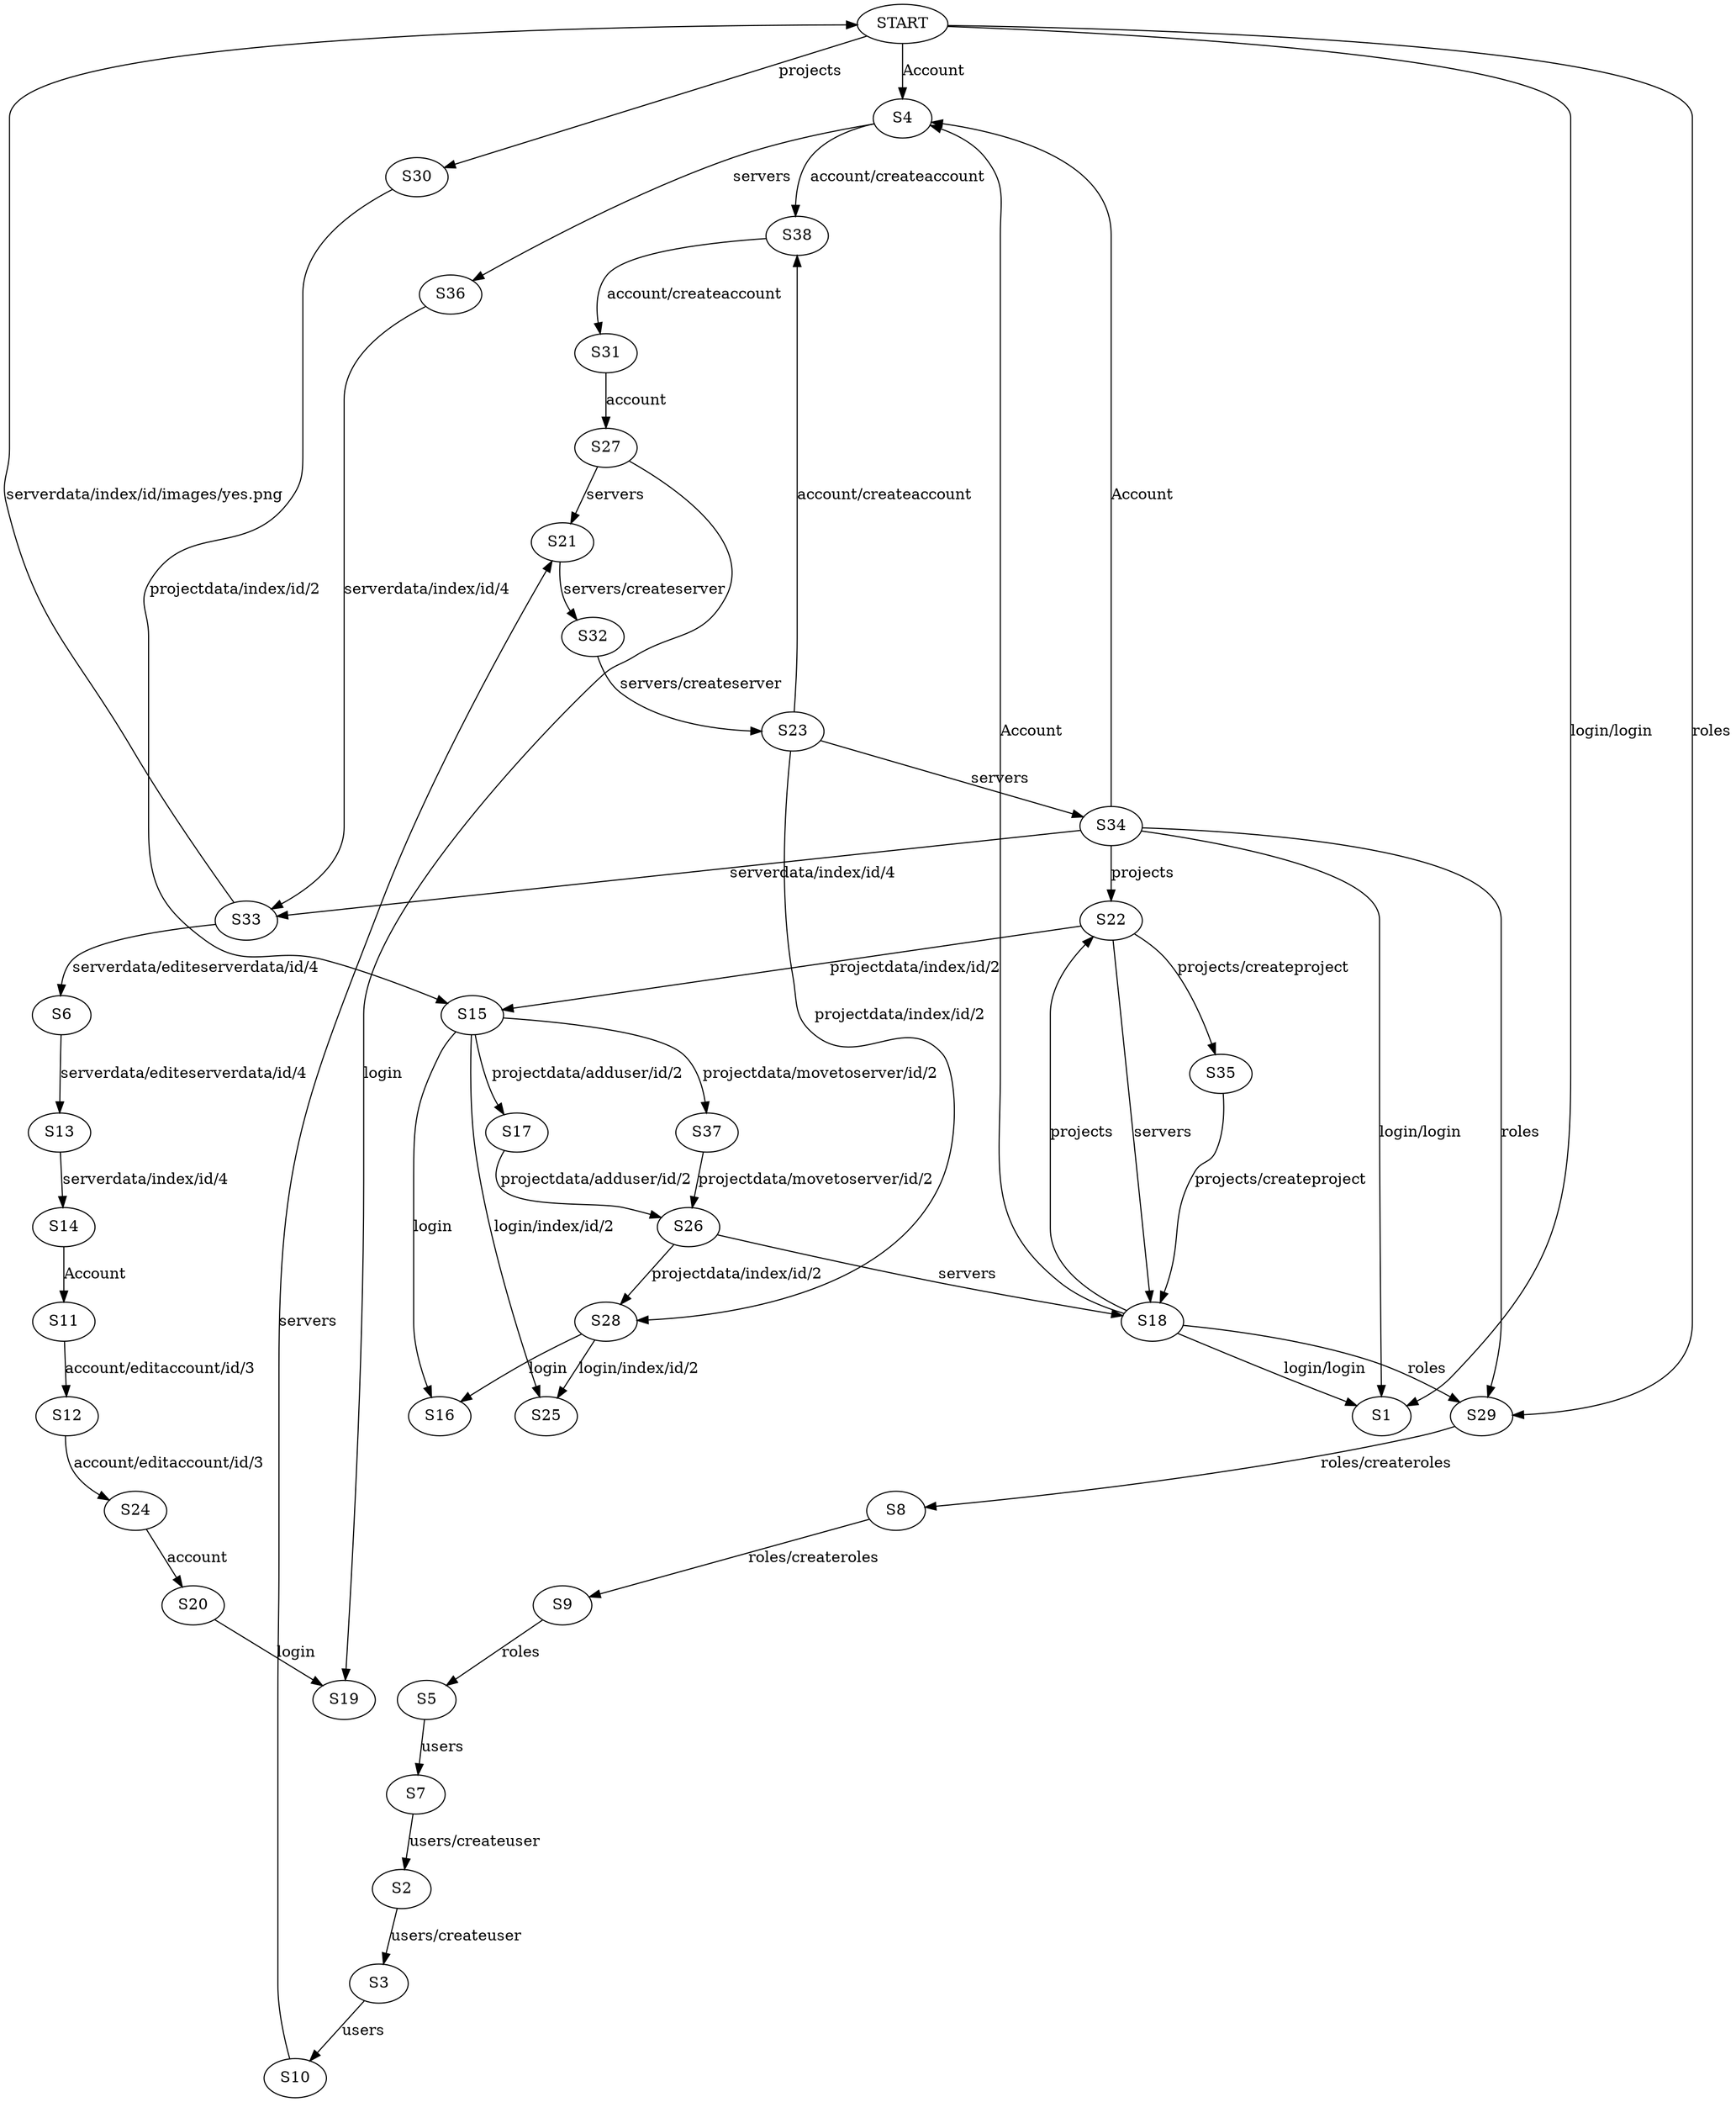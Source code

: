digraph fsm {
START -> S4 [label="Account"];
START -> S30 [label="projects"];
START -> S1 [label="login/login"];
START -> S29 [label="roles"];
S4 -> S36 [label="servers"];
S4 -> S38 [label="account/createaccount"];
S36 -> S33 [label="serverdata/index/id/4"];
S33 -> S6 [label="serverdata/editeserverdata/id/4"];
S33 -> START [label="serverdata/index/id/images/yes.png"];
S6 -> S13 [label="serverdata/editeserverdata/id/4"];
S13 -> S14 [label="serverdata/index/id/4"];
S14 -> S11 [label="Account"];
S11 -> S12 [label="account/editaccount/id/3"];
S12 -> S24 [label="account/editaccount/id/3"];
S24 -> S20 [label="account"];
S20 -> S19 [label="login"];
S38 -> S31 [label="account/createaccount"];
S31 -> S27 [label="account"];
S27 -> S19 [label="login"];
S27 -> S21 [label="servers"];
S21 -> S32 [label="servers/createserver"];
S32 -> S23 [label="servers/createserver"];
S23 -> S28 [label="projectdata/index/id/2"];
S23 -> S34 [label="servers"];
S23 -> S38 [label="account/createaccount"];
S28 -> S25 [label="login/index/id/2"];
S28 -> S16 [label="login"];
S34 -> S33 [label="serverdata/index/id/4"];
S34 -> S22 [label="projects"];
S34 -> S4 [label="Account"];
S34 -> S1 [label="login/login"];
S34 -> S29 [label="roles"];
S22 -> S35 [label="projects/createproject"];
S22 -> S15 [label="projectdata/index/id/2"];
S22 -> S18 [label="servers"];
S35 -> S18 [label="projects/createproject"];
S18 -> S22 [label="projects"];
S18 -> S4 [label="Account"];
S18 -> S1 [label="login/login"];
S18 -> S29 [label="roles"];
S29 -> S8 [label="roles/createroles"];
S8 -> S9 [label="roles/createroles"];
S9 -> S5 [label="roles"];
S5 -> S7 [label="users"];
S7 -> S2 [label="users/createuser"];
S2 -> S3 [label="users/createuser"];
S3 -> S10 [label="users"];
S10 -> S21 [label="servers"];
S15 -> S25 [label="login/index/id/2"];
S15 -> S16 [label="login"];
S15 -> S37 [label="projectdata/movetoserver/id/2"];
S15 -> S17 [label="projectdata/adduser/id/2"];
S37 -> S26 [label="projectdata/movetoserver/id/2"];
S26 -> S28 [label="projectdata/index/id/2"];
S26 -> S18 [label="servers"];
S17 -> S26 [label="projectdata/adduser/id/2"];
S30 -> S15 [label="projectdata/index/id/2"];
}
